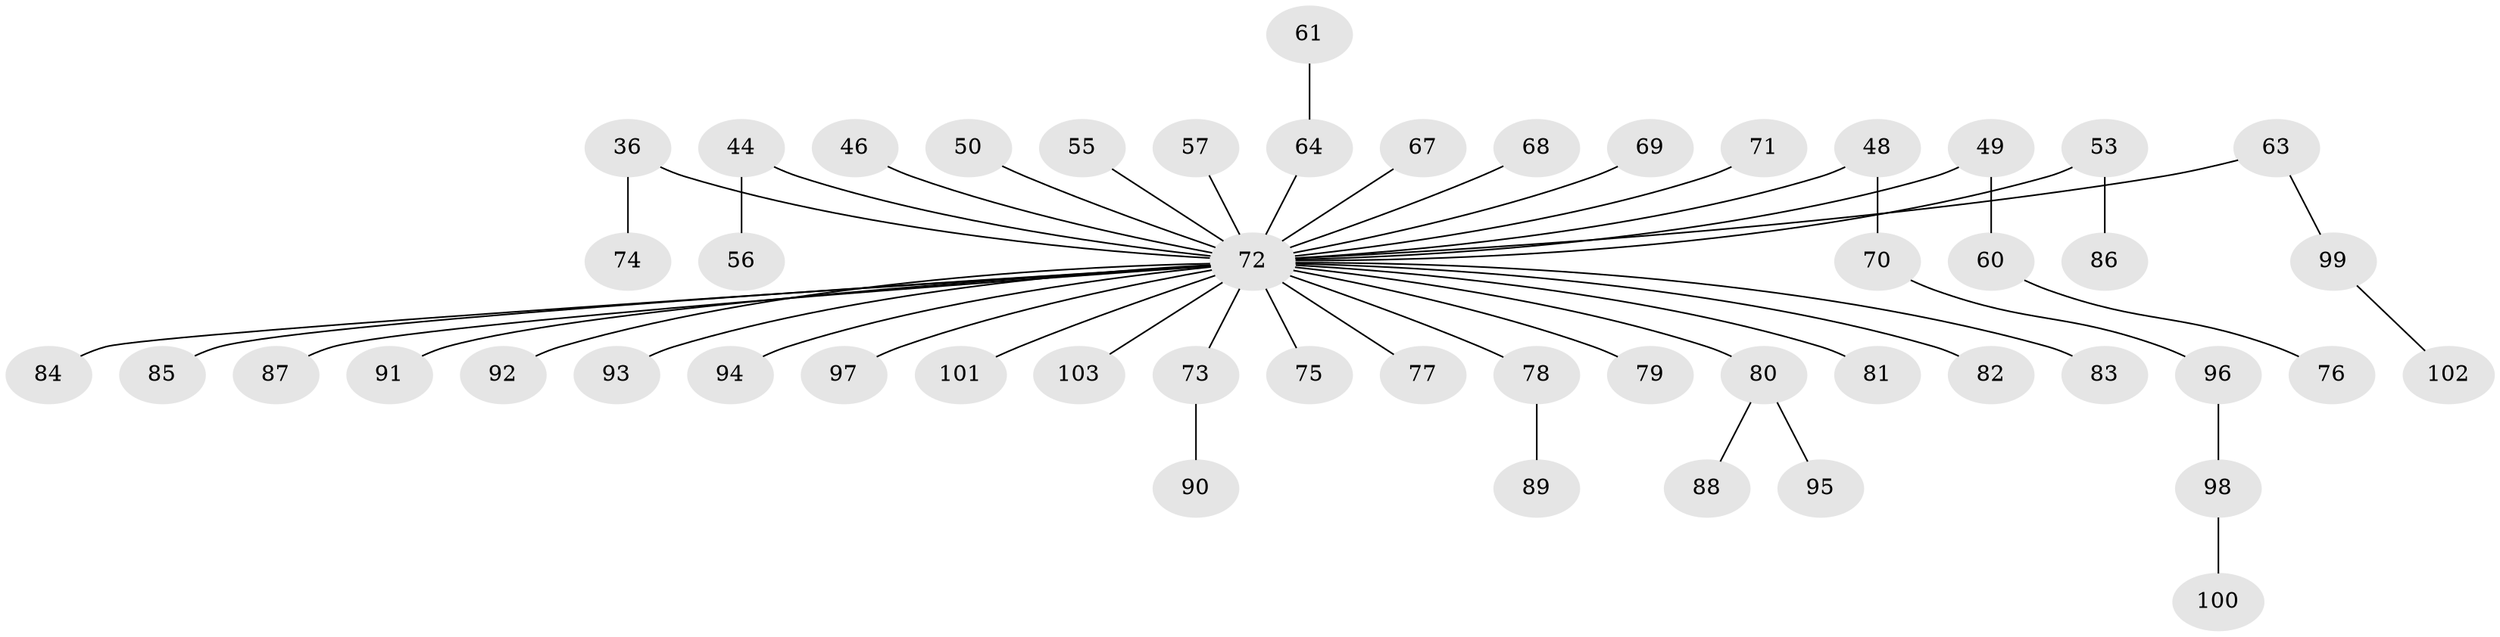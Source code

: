 // original degree distribution, {3: 0.1650485436893204, 5: 0.02912621359223301, 6: 0.019417475728155338, 4: 0.02912621359223301, 9: 0.009708737864077669, 2: 0.27184466019417475, 1: 0.47572815533980584}
// Generated by graph-tools (version 1.1) at 2025/53/03/09/25 04:53:17]
// undirected, 51 vertices, 50 edges
graph export_dot {
graph [start="1"]
  node [color=gray90,style=filled];
  36;
  44;
  46;
  48 [super="+33"];
  49;
  50;
  53;
  55;
  56;
  57;
  60;
  61;
  63;
  64 [super="+51"];
  67;
  68;
  69;
  70;
  71;
  72 [super="+6+11+5+7+12+8+31+25+28+26+29+14+9+37+22+39+30+43+58+66+34+45"];
  73 [super="+41"];
  74;
  75;
  76;
  77;
  78;
  79;
  80;
  81;
  82;
  83;
  84;
  85;
  86;
  87;
  88;
  89;
  90;
  91;
  92;
  93;
  94;
  95;
  96;
  97;
  98;
  99;
  100;
  101;
  102;
  103;
  36 -- 74;
  36 -- 72;
  44 -- 56;
  44 -- 72;
  46 -- 72;
  48 -- 72;
  48 -- 70;
  49 -- 60;
  49 -- 72;
  50 -- 72;
  53 -- 86;
  53 -- 72;
  55 -- 72;
  57 -- 72;
  60 -- 76;
  61 -- 64;
  63 -- 99;
  63 -- 72;
  64 -- 72;
  67 -- 72;
  68 -- 72;
  69 -- 72;
  70 -- 96;
  71 -- 72;
  72 -- 75;
  72 -- 82;
  72 -- 85;
  72 -- 79;
  72 -- 97;
  72 -- 87;
  72 -- 80;
  72 -- 94;
  72 -- 73;
  72 -- 103;
  72 -- 77;
  72 -- 81;
  72 -- 84;
  72 -- 91;
  72 -- 92;
  72 -- 93;
  72 -- 83;
  72 -- 101;
  72 -- 78;
  73 -- 90;
  78 -- 89;
  80 -- 88;
  80 -- 95;
  96 -- 98;
  98 -- 100;
  99 -- 102;
}
